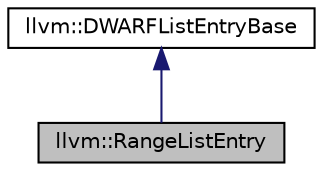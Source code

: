 digraph "llvm::RangeListEntry"
{
 // LATEX_PDF_SIZE
  bgcolor="transparent";
  edge [fontname="Helvetica",fontsize="10",labelfontname="Helvetica",labelfontsize="10"];
  node [fontname="Helvetica",fontsize="10",shape="box"];
  Node1 [label="llvm::RangeListEntry",height=0.2,width=0.4,color="black", fillcolor="grey75", style="filled", fontcolor="black",tooltip="A class representing a single range list entry."];
  Node2 -> Node1 [dir="back",color="midnightblue",fontsize="10",style="solid",fontname="Helvetica"];
  Node2 [label="llvm::DWARFListEntryBase",height=0.2,width=0.4,color="black",URL="$structllvm_1_1DWARFListEntryBase.html",tooltip="A base class for DWARF list entries, such as range or location list entries."];
}
